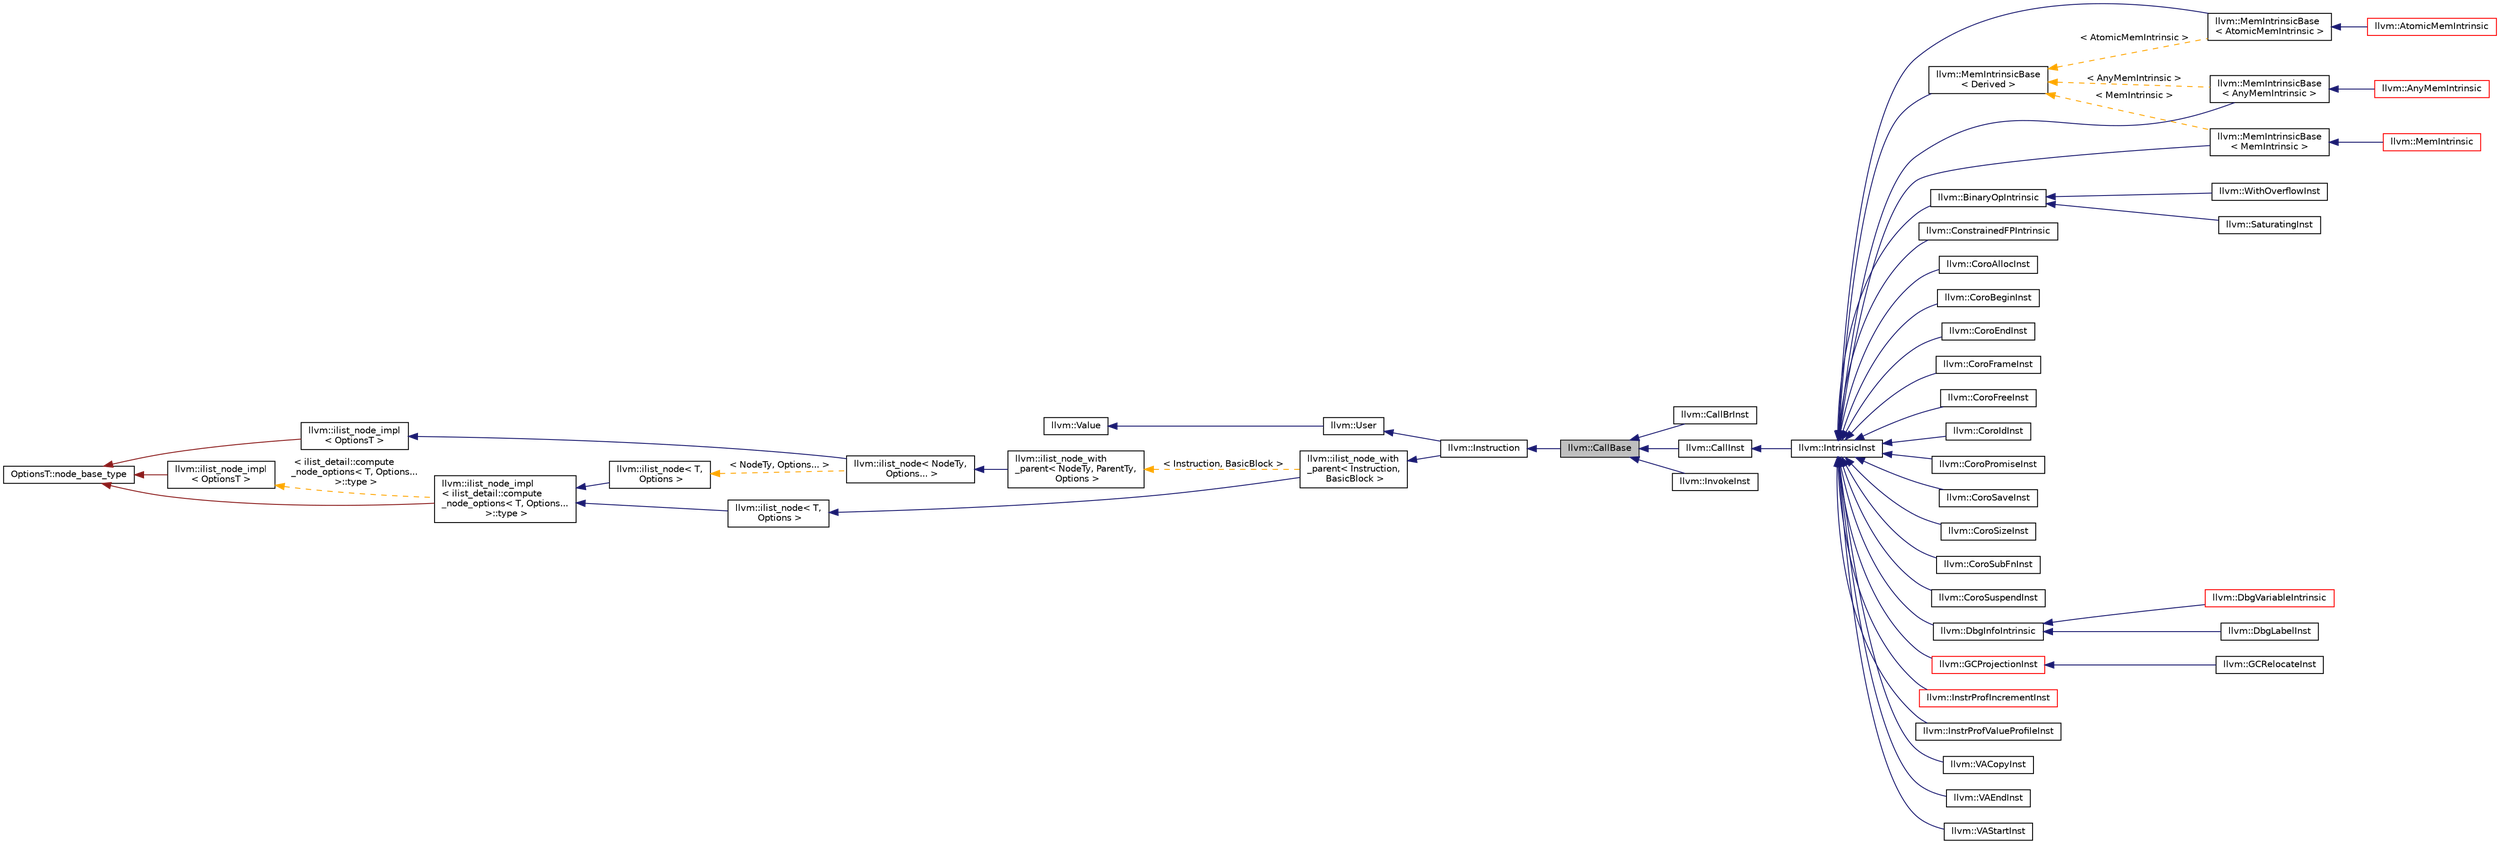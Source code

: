 digraph "llvm::CallBase"
{
 // LATEX_PDF_SIZE
  bgcolor="transparent";
  edge [fontname="Helvetica",fontsize="10",labelfontname="Helvetica",labelfontsize="10"];
  node [fontname="Helvetica",fontsize="10",shape="box"];
  rankdir="LR";
  Node1 [label="llvm::CallBase",height=0.2,width=0.4,color="black", fillcolor="grey75", style="filled", fontcolor="black",tooltip="Base class for all callable instructions (InvokeInst and CallInst) Holds everything related to callin..."];
  Node2 -> Node1 [dir="back",color="midnightblue",fontsize="10",style="solid",fontname="Helvetica"];
  Node2 [label="llvm::Instruction",height=0.2,width=0.4,color="black",URL="$classllvm_1_1Instruction.html",tooltip=" "];
  Node3 -> Node2 [dir="back",color="midnightblue",fontsize="10",style="solid",fontname="Helvetica"];
  Node3 [label="llvm::User",height=0.2,width=0.4,color="black",URL="$classllvm_1_1User.html",tooltip=" "];
  Node4 -> Node3 [dir="back",color="midnightblue",fontsize="10",style="solid",fontname="Helvetica"];
  Node4 [label="llvm::Value",height=0.2,width=0.4,color="black",URL="$classllvm_1_1Value.html",tooltip="LLVM Value Representation."];
  Node5 -> Node2 [dir="back",color="midnightblue",fontsize="10",style="solid",fontname="Helvetica"];
  Node5 [label="llvm::ilist_node_with\l_parent\< Instruction,\l BasicBlock \>",height=0.2,width=0.4,color="black",URL="$classllvm_1_1ilist__node__with__parent.html",tooltip=" "];
  Node6 -> Node5 [dir="back",color="midnightblue",fontsize="10",style="solid",fontname="Helvetica"];
  Node6 [label="llvm::ilist_node\< T,\l Options \>",height=0.2,width=0.4,color="black",URL="$classllvm_1_1ilist__node.html",tooltip=" "];
  Node7 -> Node6 [dir="back",color="midnightblue",fontsize="10",style="solid",fontname="Helvetica"];
  Node7 [label="llvm::ilist_node_impl\l\< ilist_detail::compute\l_node_options\< T, Options...\l \>::type \>",height=0.2,width=0.4,color="black",URL="$classllvm_1_1ilist__node__impl.html",tooltip=" "];
  Node8 -> Node7 [dir="back",color="firebrick4",fontsize="10",style="solid",fontname="Helvetica"];
  Node8 [label="OptionsT::node_base_type",height=0.2,width=0.4,color="black",tooltip=" "];
  Node9 -> Node7 [dir="back",color="orange",fontsize="10",style="dashed",label=" \< ilist_detail::compute\l_node_options\< T, Options...\l \>::type \>" ,fontname="Helvetica"];
  Node9 [label="llvm::ilist_node_impl\l\< OptionsT \>",height=0.2,width=0.4,color="black",URL="$classllvm_1_1ilist__node__impl.html",tooltip="Implementation for an ilist node."];
  Node8 -> Node9 [dir="back",color="firebrick4",fontsize="10",style="solid",fontname="Helvetica"];
  Node10 -> Node5 [dir="back",color="orange",fontsize="10",style="dashed",label=" \< Instruction, BasicBlock \>" ,fontname="Helvetica"];
  Node10 [label="llvm::ilist_node_with\l_parent\< NodeTy, ParentTy,\l Options \>",height=0.2,width=0.4,color="black",URL="$classllvm_1_1ilist__node__with__parent.html",tooltip="An ilist node that can access its parent list."];
  Node11 -> Node10 [dir="back",color="midnightblue",fontsize="10",style="solid",fontname="Helvetica"];
  Node11 [label="llvm::ilist_node\< NodeTy,\l Options... \>",height=0.2,width=0.4,color="black",URL="$classllvm_1_1ilist__node.html",tooltip=" "];
  Node12 -> Node11 [dir="back",color="midnightblue",fontsize="10",style="solid",fontname="Helvetica"];
  Node12 [label="llvm::ilist_node_impl\l\< OptionsT \>",height=0.2,width=0.4,color="black",URL="$classllvm_1_1ilist__node__impl.html",tooltip="Implementation for an ilist node."];
  Node8 -> Node12 [dir="back",color="firebrick4",fontsize="10",style="solid",fontname="Helvetica"];
  Node13 -> Node11 [dir="back",color="orange",fontsize="10",style="dashed",label=" \< NodeTy, Options... \>" ,fontname="Helvetica"];
  Node13 [label="llvm::ilist_node\< T,\l Options \>",height=0.2,width=0.4,color="black",URL="$classllvm_1_1ilist__node.html",tooltip=" "];
  Node7 -> Node13 [dir="back",color="midnightblue",fontsize="10",style="solid",fontname="Helvetica"];
  Node1 -> Node14 [dir="back",color="midnightblue",fontsize="10",style="solid",fontname="Helvetica"];
  Node14 [label="llvm::CallBrInst",height=0.2,width=0.4,color="black",URL="$classllvm_1_1CallBrInst.html",tooltip="CallBr instruction, tracking function calls that may not return control but instead transfer it to a ..."];
  Node1 -> Node15 [dir="back",color="midnightblue",fontsize="10",style="solid",fontname="Helvetica"];
  Node15 [label="llvm::CallInst",height=0.2,width=0.4,color="black",URL="$classllvm_1_1CallInst.html",tooltip="This class represents a function call, abstracting a target machine's calling convention."];
  Node15 -> Node16 [dir="back",color="midnightblue",fontsize="10",style="solid",fontname="Helvetica"];
  Node16 [label="llvm::IntrinsicInst",height=0.2,width=0.4,color="black",URL="$classllvm_1_1IntrinsicInst.html",tooltip="A wrapper class for inspecting calls to intrinsic functions."];
  Node16 -> Node17 [dir="back",color="midnightblue",fontsize="10",style="solid",fontname="Helvetica"];
  Node17 [label="llvm::MemIntrinsicBase\l\< AnyMemIntrinsic \>",height=0.2,width=0.4,color="black",URL="$classllvm_1_1MemIntrinsicBase.html",tooltip=" "];
  Node17 -> Node18 [dir="back",color="midnightblue",fontsize="10",style="solid",fontname="Helvetica"];
  Node18 [label="llvm::AnyMemIntrinsic",height=0.2,width=0.4,color="red",URL="$classllvm_1_1AnyMemIntrinsic.html",tooltip=" "];
  Node16 -> Node25 [dir="back",color="midnightblue",fontsize="10",style="solid",fontname="Helvetica"];
  Node25 [label="llvm::MemIntrinsicBase\l\< AtomicMemIntrinsic \>",height=0.2,width=0.4,color="black",URL="$classllvm_1_1MemIntrinsicBase.html",tooltip=" "];
  Node25 -> Node26 [dir="back",color="midnightblue",fontsize="10",style="solid",fontname="Helvetica"];
  Node26 [label="llvm::AtomicMemIntrinsic",height=0.2,width=0.4,color="red",URL="$classllvm_1_1AtomicMemIntrinsic.html",tooltip=" "];
  Node16 -> Node33 [dir="back",color="midnightblue",fontsize="10",style="solid",fontname="Helvetica"];
  Node33 [label="llvm::MemIntrinsicBase\l\< MemIntrinsic \>",height=0.2,width=0.4,color="black",URL="$classllvm_1_1MemIntrinsicBase.html",tooltip=" "];
  Node33 -> Node34 [dir="back",color="midnightblue",fontsize="10",style="solid",fontname="Helvetica"];
  Node34 [label="llvm::MemIntrinsic",height=0.2,width=0.4,color="red",URL="$classllvm_1_1MemIntrinsic.html",tooltip="This is the common base class for memset/memcpy/memmove."];
  Node16 -> Node41 [dir="back",color="midnightblue",fontsize="10",style="solid",fontname="Helvetica"];
  Node41 [label="llvm::BinaryOpIntrinsic",height=0.2,width=0.4,color="black",URL="$classllvm_1_1BinaryOpIntrinsic.html",tooltip="This class represents an intrinsic that is based on a binary operation."];
  Node41 -> Node42 [dir="back",color="midnightblue",fontsize="10",style="solid",fontname="Helvetica"];
  Node42 [label="llvm::SaturatingInst",height=0.2,width=0.4,color="black",URL="$classllvm_1_1SaturatingInst.html",tooltip="Represents a saturating add/sub intrinsic."];
  Node41 -> Node43 [dir="back",color="midnightblue",fontsize="10",style="solid",fontname="Helvetica"];
  Node43 [label="llvm::WithOverflowInst",height=0.2,width=0.4,color="black",URL="$classllvm_1_1WithOverflowInst.html",tooltip="Represents an op.with.overflow intrinsic."];
  Node16 -> Node44 [dir="back",color="midnightblue",fontsize="10",style="solid",fontname="Helvetica"];
  Node44 [label="llvm::ConstrainedFPIntrinsic",height=0.2,width=0.4,color="black",URL="$classllvm_1_1ConstrainedFPIntrinsic.html",tooltip="This is the common base class for constrained floating point intrinsics."];
  Node16 -> Node45 [dir="back",color="midnightblue",fontsize="10",style="solid",fontname="Helvetica"];
  Node45 [label="llvm::CoroAllocInst",height=0.2,width=0.4,color="black",URL="$classllvm_1_1CoroAllocInst.html",tooltip="This represents the llvm.coro.alloc instruction."];
  Node16 -> Node46 [dir="back",color="midnightblue",fontsize="10",style="solid",fontname="Helvetica"];
  Node46 [label="llvm::CoroBeginInst",height=0.2,width=0.4,color="black",URL="$classllvm_1_1CoroBeginInst.html",tooltip="This class represents the llvm.coro.begin instruction."];
  Node16 -> Node47 [dir="back",color="midnightblue",fontsize="10",style="solid",fontname="Helvetica"];
  Node47 [label="llvm::CoroEndInst",height=0.2,width=0.4,color="black",URL="$classllvm_1_1CoroEndInst.html",tooltip="This represents the llvm.coro.end instruction."];
  Node16 -> Node48 [dir="back",color="midnightblue",fontsize="10",style="solid",fontname="Helvetica"];
  Node48 [label="llvm::CoroFrameInst",height=0.2,width=0.4,color="black",URL="$classllvm_1_1CoroFrameInst.html",tooltip="This represents the llvm.coro.frame instruction."];
  Node16 -> Node49 [dir="back",color="midnightblue",fontsize="10",style="solid",fontname="Helvetica"];
  Node49 [label="llvm::CoroFreeInst",height=0.2,width=0.4,color="black",URL="$classllvm_1_1CoroFreeInst.html",tooltip="This represents the llvm.coro.free instruction."];
  Node16 -> Node50 [dir="back",color="midnightblue",fontsize="10",style="solid",fontname="Helvetica"];
  Node50 [label="llvm::CoroIdInst",height=0.2,width=0.4,color="black",URL="$classllvm_1_1CoroIdInst.html",tooltip="This represents the llvm.coro.alloc instruction."];
  Node16 -> Node51 [dir="back",color="midnightblue",fontsize="10",style="solid",fontname="Helvetica"];
  Node51 [label="llvm::CoroPromiseInst",height=0.2,width=0.4,color="black",URL="$classllvm_1_1CoroPromiseInst.html",tooltip="This represents the llvm.coro.promise instruction."];
  Node16 -> Node52 [dir="back",color="midnightblue",fontsize="10",style="solid",fontname="Helvetica"];
  Node52 [label="llvm::CoroSaveInst",height=0.2,width=0.4,color="black",URL="$classllvm_1_1CoroSaveInst.html",tooltip="This represents the llvm.coro.save instruction."];
  Node16 -> Node53 [dir="back",color="midnightblue",fontsize="10",style="solid",fontname="Helvetica"];
  Node53 [label="llvm::CoroSizeInst",height=0.2,width=0.4,color="black",URL="$classllvm_1_1CoroSizeInst.html",tooltip="This represents the llvm.coro.size instruction."];
  Node16 -> Node54 [dir="back",color="midnightblue",fontsize="10",style="solid",fontname="Helvetica"];
  Node54 [label="llvm::CoroSubFnInst",height=0.2,width=0.4,color="black",URL="$classllvm_1_1CoroSubFnInst.html",tooltip="This class represents the llvm.coro.subfn.addr instruction."];
  Node16 -> Node55 [dir="back",color="midnightblue",fontsize="10",style="solid",fontname="Helvetica"];
  Node55 [label="llvm::CoroSuspendInst",height=0.2,width=0.4,color="black",URL="$classllvm_1_1CoroSuspendInst.html",tooltip="This represents the llvm.coro.suspend instruction."];
  Node16 -> Node56 [dir="back",color="midnightblue",fontsize="10",style="solid",fontname="Helvetica"];
  Node56 [label="llvm::DbgInfoIntrinsic",height=0.2,width=0.4,color="black",URL="$classllvm_1_1DbgInfoIntrinsic.html",tooltip="This is the common base class for debug info intrinsics."];
  Node56 -> Node57 [dir="back",color="midnightblue",fontsize="10",style="solid",fontname="Helvetica"];
  Node57 [label="llvm::DbgLabelInst",height=0.2,width=0.4,color="black",URL="$classllvm_1_1DbgLabelInst.html",tooltip="This represents the llvm.dbg.label instruction."];
  Node56 -> Node58 [dir="back",color="midnightblue",fontsize="10",style="solid",fontname="Helvetica"];
  Node58 [label="llvm::DbgVariableIntrinsic",height=0.2,width=0.4,color="red",URL="$classllvm_1_1DbgVariableIntrinsic.html",tooltip="This is the common base class for debug info intrinsics for variables."];
  Node16 -> Node62 [dir="back",color="midnightblue",fontsize="10",style="solid",fontname="Helvetica"];
  Node62 [label="llvm::GCProjectionInst",height=0.2,width=0.4,color="red",URL="$classllvm_1_1GCProjectionInst.html",tooltip="Common base class for representing values projected from a statepoint."];
  Node62 -> Node63 [dir="back",color="midnightblue",fontsize="10",style="solid",fontname="Helvetica"];
  Node63 [label="llvm::GCRelocateInst",height=0.2,width=0.4,color="black",URL="$classllvm_1_1GCRelocateInst.html",tooltip="Represents calls to the gc.relocate intrinsic."];
  Node16 -> Node65 [dir="back",color="midnightblue",fontsize="10",style="solid",fontname="Helvetica"];
  Node65 [label="llvm::InstrProfIncrementInst",height=0.2,width=0.4,color="red",URL="$classllvm_1_1InstrProfIncrementInst.html",tooltip="This represents the llvm.instrprof_increment intrinsic."];
  Node16 -> Node67 [dir="back",color="midnightblue",fontsize="10",style="solid",fontname="Helvetica"];
  Node67 [label="llvm::InstrProfValueProfileInst",height=0.2,width=0.4,color="black",URL="$classllvm_1_1InstrProfValueProfileInst.html",tooltip="This represents the llvm.instrprof_value_profile intrinsic."];
  Node16 -> Node68 [dir="back",color="midnightblue",fontsize="10",style="solid",fontname="Helvetica"];
  Node68 [label="llvm::MemIntrinsicBase\l\< Derived \>",height=0.2,width=0.4,color="black",URL="$classllvm_1_1MemIntrinsicBase.html",tooltip="Common base class for all memory intrinsics."];
  Node68 -> Node17 [dir="back",color="orange",fontsize="10",style="dashed",label=" \< AnyMemIntrinsic \>" ,fontname="Helvetica"];
  Node68 -> Node25 [dir="back",color="orange",fontsize="10",style="dashed",label=" \< AtomicMemIntrinsic \>" ,fontname="Helvetica"];
  Node68 -> Node33 [dir="back",color="orange",fontsize="10",style="dashed",label=" \< MemIntrinsic \>" ,fontname="Helvetica"];
  Node16 -> Node69 [dir="back",color="midnightblue",fontsize="10",style="solid",fontname="Helvetica"];
  Node69 [label="llvm::VACopyInst",height=0.2,width=0.4,color="black",URL="$classllvm_1_1VACopyInst.html",tooltip="This represents the llvm.va_copy intrinsic."];
  Node16 -> Node70 [dir="back",color="midnightblue",fontsize="10",style="solid",fontname="Helvetica"];
  Node70 [label="llvm::VAEndInst",height=0.2,width=0.4,color="black",URL="$classllvm_1_1VAEndInst.html",tooltip="This represents the llvm.va_end intrinsic."];
  Node16 -> Node71 [dir="back",color="midnightblue",fontsize="10",style="solid",fontname="Helvetica"];
  Node71 [label="llvm::VAStartInst",height=0.2,width=0.4,color="black",URL="$classllvm_1_1VAStartInst.html",tooltip="This represents the llvm.va_start intrinsic."];
  Node1 -> Node72 [dir="back",color="midnightblue",fontsize="10",style="solid",fontname="Helvetica"];
  Node72 [label="llvm::InvokeInst",height=0.2,width=0.4,color="black",URL="$classllvm_1_1InvokeInst.html",tooltip="Invoke instruction."];
}
